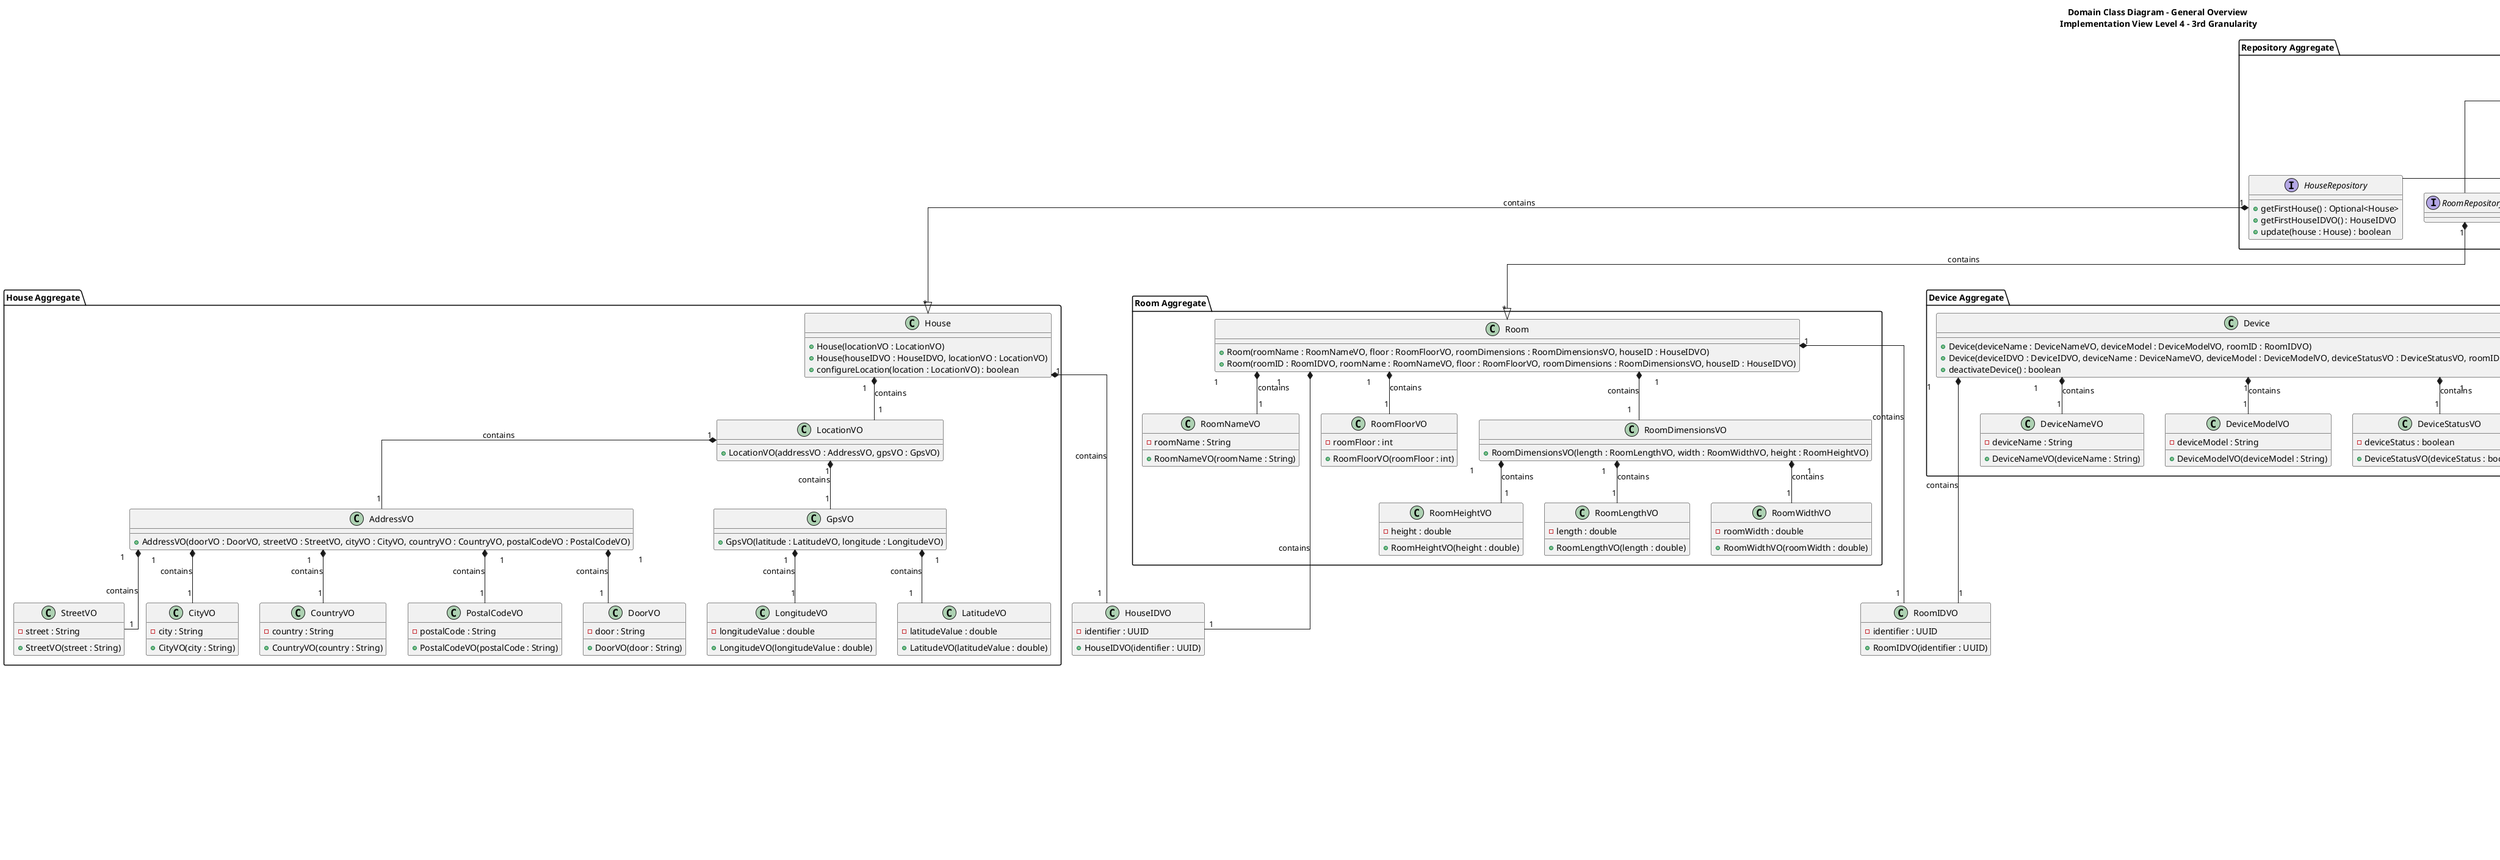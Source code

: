 @startuml
title Domain Class Diagram - General Overview\n Implementation View Level 4 - 3rd Granularity

skinparam linetype ortho

package "House Aggregate" {

    class House {
        + House(locationVO : LocationVO)
        + House(houseIDVO : HouseIDVO, locationVO : LocationVO)
        + configureLocation(location : LocationVO) : boolean
    }



    class LocationVO {
        + LocationVO(addressVO : AddressVO, gpsVO : GpsVO)
    }

    class AddressVO {
        + AddressVO(doorVO : DoorVO, streetVO : StreetVO, cityVO : CityVO, countryVO : CountryVO, postalCodeVO : PostalCodeVO)

    }

    class GpsVO {
        + GpsVO(latitude : LatitudeVO, longitude : LongitudeVO)
    }

    class DoorVO {
    - door : String

        + DoorVO(door : String)
    }

    class StreetVO {
    - street : String

        + StreetVO(street : String)
    }

    class CityVO {
    - city : String

        + CityVO(city : String)
    }

    class CountryVO {
    - country : String

        + CountryVO(country : String)
    }

    class PostalCodeVO {
    - postalCode : String

        + PostalCodeVO(postalCode : String)
    }

    class LatitudeVO {
    - latitudeValue : double

        + LatitudeVO(latitudeValue : double)
    }

    class LongitudeVO {
    - longitudeValue : double

        + LongitudeVO(longitudeValue : double)
    }
    }

    class HouseIDVO {
    - identifier : UUID

        + HouseIDVO(identifier : UUID)
    }


    package "Room Aggregate" {

    class Room{
    + Room(roomName : RoomNameVO, floor : RoomFloorVO, roomDimensions : RoomDimensionsVO, houseID : HouseIDVO)
    + Room(roomID : RoomIDVO, roomName : RoomNameVO, floor : RoomFloorVO, roomDimensions : RoomDimensionsVO, houseID : HouseIDVO)

    }

    class RoomNameVO {
    - roomName : String

        + RoomNameVO(roomName : String)
    }

    class RoomFloorVO {
    - roomFloor : int

        + RoomFloorVO(roomFloor : int)
    }

    class RoomDimensionsVO {
    + RoomDimensionsVO(length : RoomLengthVO, width : RoomWidthVO, height : RoomHeightVO)
    }

    class RoomLengthVO {
    - length : double

        + RoomLengthVO(length : double)
    }

    class RoomWidthVO {
    - roomWidth : double

        + RoomWidthVO(roomWidth : double)
    }

    class RoomHeightVO {
    - height : double

        + RoomHeightVO(height : double)
    }

    }
    class RoomIDVO {
    - identifier : UUID

        + RoomIDVO(identifier : UUID)

}

package "Device Aggregate" {

    class Device {
    + Device(deviceName : DeviceNameVO, deviceModel : DeviceModelVO, roomID : RoomIDVO)
    + Device(deviceIDVO : DeviceIDVO, deviceName : DeviceNameVO, deviceModel : DeviceModelVO, deviceStatusVO : DeviceStatusVO, roomID : RoomIDVO)
    + deactivateDevice() : boolean
    }

    class DeviceNameVO {
    - deviceName : String

        + DeviceNameVO(deviceName : String)
    }

    class DeviceModelVO {
    - deviceModel : String

        + DeviceModelVO(deviceModel : String)
    }

    class DeviceStatusVO {
    - deviceStatus : boolean

        + DeviceStatusVO(deviceStatus : boolean)
    }
    }

    class DeviceIDVO {
    - deviceID : UUID

        + DeviceIDVO(deviceID : UUID)
    }

    package "Sensor Aggregate"{
    interface Sensor {
    + getSensorTypeID() : SensorTypeIDVO
    + getDeviceID() : DeviceIDVO
    + getSensorName() : SensorNameVO

    }

    class SensorNameVO {
    - sensorName : String

        + SensorNameVO(sensorName : String)
    }

    interface SensorValueObject {
    }
    }
    class SensorIDVO {
    - identifier : UUID

        + SensorIDVO(identifier : UUID)
    }

    package "SensorType Aggregate"{
    class SensorType {
    + SensorType(sensorTypeID : SensorTypeIDVO, sensorUnit : SensorUnitVO)
}
    class UnitVO {
    - unit : String

        + UnitVO(unit : String)
    }
    }
    class SensorTypeIDVO {
    - sensorTypeID : String

        + SensorTypeIDVO(sensorTypeID : String)
    }

    package "Actuator Aggregate"{
    interface Actuator {
    + getActuatorTypeID() : ActuatorTypeIDVO
    + getDeviceID() : DeviceIDVO
    + getActuatorName() : ActuatorNameVO
    }

    class ActuatorNameVO {
    - actuatorName : String

        + ActuatorNameVO(actuatorName : String)
    }

    }
    class ActuatorIDVO {
    - identifier : UUID

        + ActuatorIDVO(identifier : UUID)
    }





    package "ActuatorType Aggregate"{
       class ActuatorType {
       + ActuatorType(actuatorTypeIDVO : ActuatorTypeIDVO)
       }
       }

   class ActuatorTypeIDVO{
   - actuatorTypeID : String

   + ActuatorTypeIDVO(actuatorTypeID : String)
   }


   package "Log Aggregate"{
    class Log {
    +Log(reading : SensorValueObject<?>, sensorID : SensorIDVO, deviceID : DeviceIDVO, sensorTypeID : SensorTypeIDVO)
    +Log(logID : LogIDVO, time : TimeStampVO, reading : SensorValueObject<?>, sensorID : SensorIDVO, deviceID : DeviceIDVO, sensorTypeID : SensorTypeIDVO)

    }
    class TimeStampVO {
    - timeStamp : LocalDateTime
    - ERROR : String

    + TimeStampVO(date : String, time : String)
    + TimeStampVO(localDateTime : LocalDateTime)
    }
    }
    class LogIDVO {
    - identifier : UUID

    + LogIDVO(identifier : UUID)
    }

       package "Repository Aggregate"{
        interface Repository {
        + save() : boolean
        + findAll() : Iterable<T>
        + findById() : Optional<T>
        + isPresent() : boolean
        }





        interface HouseRepository {
        + getFirstHouse() : Optional<House>
        + getFirstHouseIDVO() : HouseIDVO
        + update(house : House) : boolean
        }



        interface RoomRepository {
        }

            interface DeviceRepository {
                + findByRoomID(roomID : RoomIDVO) : Iterable<Device>
                + update(device : Device) : boolean

                }

        interface SensorRepository {
        }

        interface SensorTypeRepository {
        }

        interface ActuatorRepository {
                }

     interface ActuatorTypeRepository {
                }

                    interface LogRepository {
                        + findByDeviceIDAndTimeBetween(deviceID : DeviceIDVO, from : TimeStampVO, to : TimeStampVO) : Iterable<Log>
                        + getDeviceTemperatureLogs(deviceID : DeviceIDVO, sensorType : String, start : TimeStampVO, end : TimeStampVO) : Iterable<Log>
                        }



   }

'CONNECTIONS

House "1" *---- "1" HouseIDVO : contains
House "1" *-- "1" LocationVO : contains

LocationVO "1" *-- "1" AddressVO : contains
LocationVO "1" *-- "1" GpsVO : contains

AddressVO "1" *-- "1" DoorVO : contains
AddressVO "1" *-- "1" StreetVO : contains
AddressVO "1" *-- "1" CityVO : contains
AddressVO "1" *-- "1" CountryVO : contains
AddressVO "1" *-- "1" PostalCodeVO : contains

GpsVO "1" *-- "1" LatitudeVO : contains
GpsVO "1" *-- "1" LongitudeVO : contains


Room "1" *---- "1" RoomIDVO : contains
Room "1" *-- "1" RoomNameVO : contains
Room "1" *-- "1" RoomFloorVO : contains
Room "1" *-- "1" HouseIDVO : contains
Room "1" *-- "1" RoomDimensionsVO : contains

RoomDimensionsVO "1" *-- "1" RoomLengthVO : contains
RoomDimensionsVO "1" *-- "1" RoomWidthVO : contains
RoomDimensionsVO "1" *-- "1" RoomHeightVO : contains


Device "1" *----- "1" DeviceIDVO : contains
Device "1" *-- "1" DeviceNameVO : contains
Device "1" *-- "1" DeviceModelVO : contains
Device "1" *-- "1" DeviceStatusVO : contains
Device "1" *-- "1" RoomIDVO : contains


Sensor "1" *---- "1" SensorIDVO : contains
Sensor "1" *-- "1" DeviceIDVO : contains
Sensor "1" *-- "1" SensorNameVO : contains
Sensor "1" *---- "1" SensorTypeIDVO : contains
Sensor "1" *-left- "1" SensorValueObject : contains


SensorType "1" *-- "1" SensorTypeIDVO : contains
SensorType "1" *-- "1" UnitVO : contains


Actuator "1" *---- "1" ActuatorIDVO : contains
Actuator "1" *-- "1" DeviceIDVO : contains
Actuator "1" *-- "1" ActuatorNameVO : contains
Actuator "1" *---- "1" ActuatorTypeIDVO : contains


ActuatorType "1" *---- "1" ActuatorTypeIDVO : contains


Log "1" *---"1" LogIDVO : contains
Log "1" *-- "1" TimeStampVO : contains
Log "1" *-- "1" DeviceIDVO : contains

HouseRepository -up-|> Repository : extends
RoomRepository -up-|> Repository : extends
DeviceRepository -up-|> Repository : extends
SensorRepository -up-|> Repository : extends
SensorTypeRepository -up-|> Repository : extends
ActuatorRepository -up-|> Repository : extends
ActuatorTypeRepository -up-|> Repository : extends
LogRepository -up-|> Repository : extends


HouseRepository "1" *---|> "*" House : contains
RoomRepository "1" *---|> "*" Room : contains
DeviceRepository "1" *---|> "*" Device : contains
SensorRepository "1" *---|> "*" Sensor : contains
SensorTypeRepository "1" *---|> "*" SensorType : contains
ActuatorRepository "1" *---|> "*" Actuator : contains
ActuatorTypeRepository "1" *--|> "*" ActuatorType : contains
LogRepository "1" *-----|> "*" Log : contains


@enduml